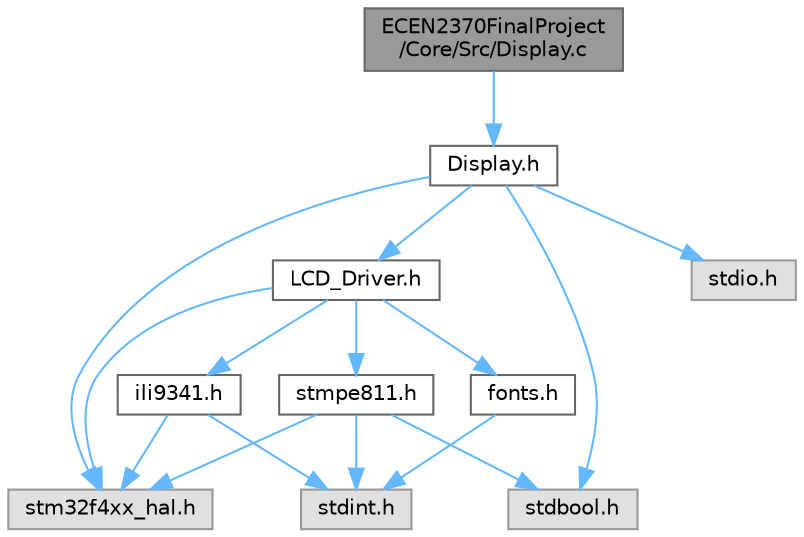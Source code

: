 digraph "ECEN2370FinalProject/Core/Src/Display.c"
{
 // LATEX_PDF_SIZE
  bgcolor="transparent";
  edge [fontname=Helvetica,fontsize=10,labelfontname=Helvetica,labelfontsize=10];
  node [fontname=Helvetica,fontsize=10,shape=box,height=0.2,width=0.4];
  Node1 [id="Node000001",label="ECEN2370FinalProject\l/Core/Src/Display.c",height=0.2,width=0.4,color="gray40", fillcolor="grey60", style="filled", fontcolor="black",tooltip=" "];
  Node1 -> Node2 [id="edge16_Node000001_Node000002",color="steelblue1",style="solid",tooltip=" "];
  Node2 [id="Node000002",label="Display.h",height=0.2,width=0.4,color="grey40", fillcolor="white", style="filled",URL="$_display_8h.html",tooltip="Programs the display to output various screens."];
  Node2 -> Node3 [id="edge17_Node000002_Node000003",color="steelblue1",style="solid",tooltip=" "];
  Node3 [id="Node000003",label="stm32f4xx_hal.h",height=0.2,width=0.4,color="grey60", fillcolor="#E0E0E0", style="filled",tooltip=" "];
  Node2 -> Node4 [id="edge18_Node000002_Node000004",color="steelblue1",style="solid",tooltip=" "];
  Node4 [id="Node000004",label="stdio.h",height=0.2,width=0.4,color="grey60", fillcolor="#E0E0E0", style="filled",tooltip=" "];
  Node2 -> Node5 [id="edge19_Node000002_Node000005",color="steelblue1",style="solid",tooltip=" "];
  Node5 [id="Node000005",label="stdbool.h",height=0.2,width=0.4,color="grey60", fillcolor="#E0E0E0", style="filled",tooltip=" "];
  Node2 -> Node6 [id="edge20_Node000002_Node000006",color="steelblue1",style="solid",tooltip=" "];
  Node6 [id="Node000006",label="LCD_Driver.h",height=0.2,width=0.4,color="grey40", fillcolor="white", style="filled",URL="$_l_c_d___driver_8h.html",tooltip=" "];
  Node6 -> Node3 [id="edge21_Node000006_Node000003",color="steelblue1",style="solid",tooltip=" "];
  Node6 -> Node7 [id="edge22_Node000006_Node000007",color="steelblue1",style="solid",tooltip=" "];
  Node7 [id="Node000007",label="ili9341.h",height=0.2,width=0.4,color="grey40", fillcolor="white", style="filled",URL="$ili9341_8h.html",tooltip="This file contains all the functions prototypes for the ili9341.c driver."];
  Node7 -> Node8 [id="edge23_Node000007_Node000008",color="steelblue1",style="solid",tooltip=" "];
  Node8 [id="Node000008",label="stdint.h",height=0.2,width=0.4,color="grey60", fillcolor="#E0E0E0", style="filled",tooltip=" "];
  Node7 -> Node3 [id="edge24_Node000007_Node000003",color="steelblue1",style="solid",tooltip=" "];
  Node6 -> Node9 [id="edge25_Node000006_Node000009",color="steelblue1",style="solid",tooltip=" "];
  Node9 [id="Node000009",label="fonts.h",height=0.2,width=0.4,color="grey40", fillcolor="white", style="filled",URL="$fonts_8h.html",tooltip=" "];
  Node9 -> Node8 [id="edge26_Node000009_Node000008",color="steelblue1",style="solid",tooltip=" "];
  Node6 -> Node10 [id="edge27_Node000006_Node000010",color="steelblue1",style="solid",tooltip=" "];
  Node10 [id="Node000010",label="stmpe811.h",height=0.2,width=0.4,color="grey40", fillcolor="white", style="filled",URL="$stmpe811_8h.html",tooltip=" "];
  Node10 -> Node8 [id="edge28_Node000010_Node000008",color="steelblue1",style="solid",tooltip=" "];
  Node10 -> Node5 [id="edge29_Node000010_Node000005",color="steelblue1",style="solid",tooltip=" "];
  Node10 -> Node3 [id="edge30_Node000010_Node000003",color="steelblue1",style="solid",tooltip=" "];
}

